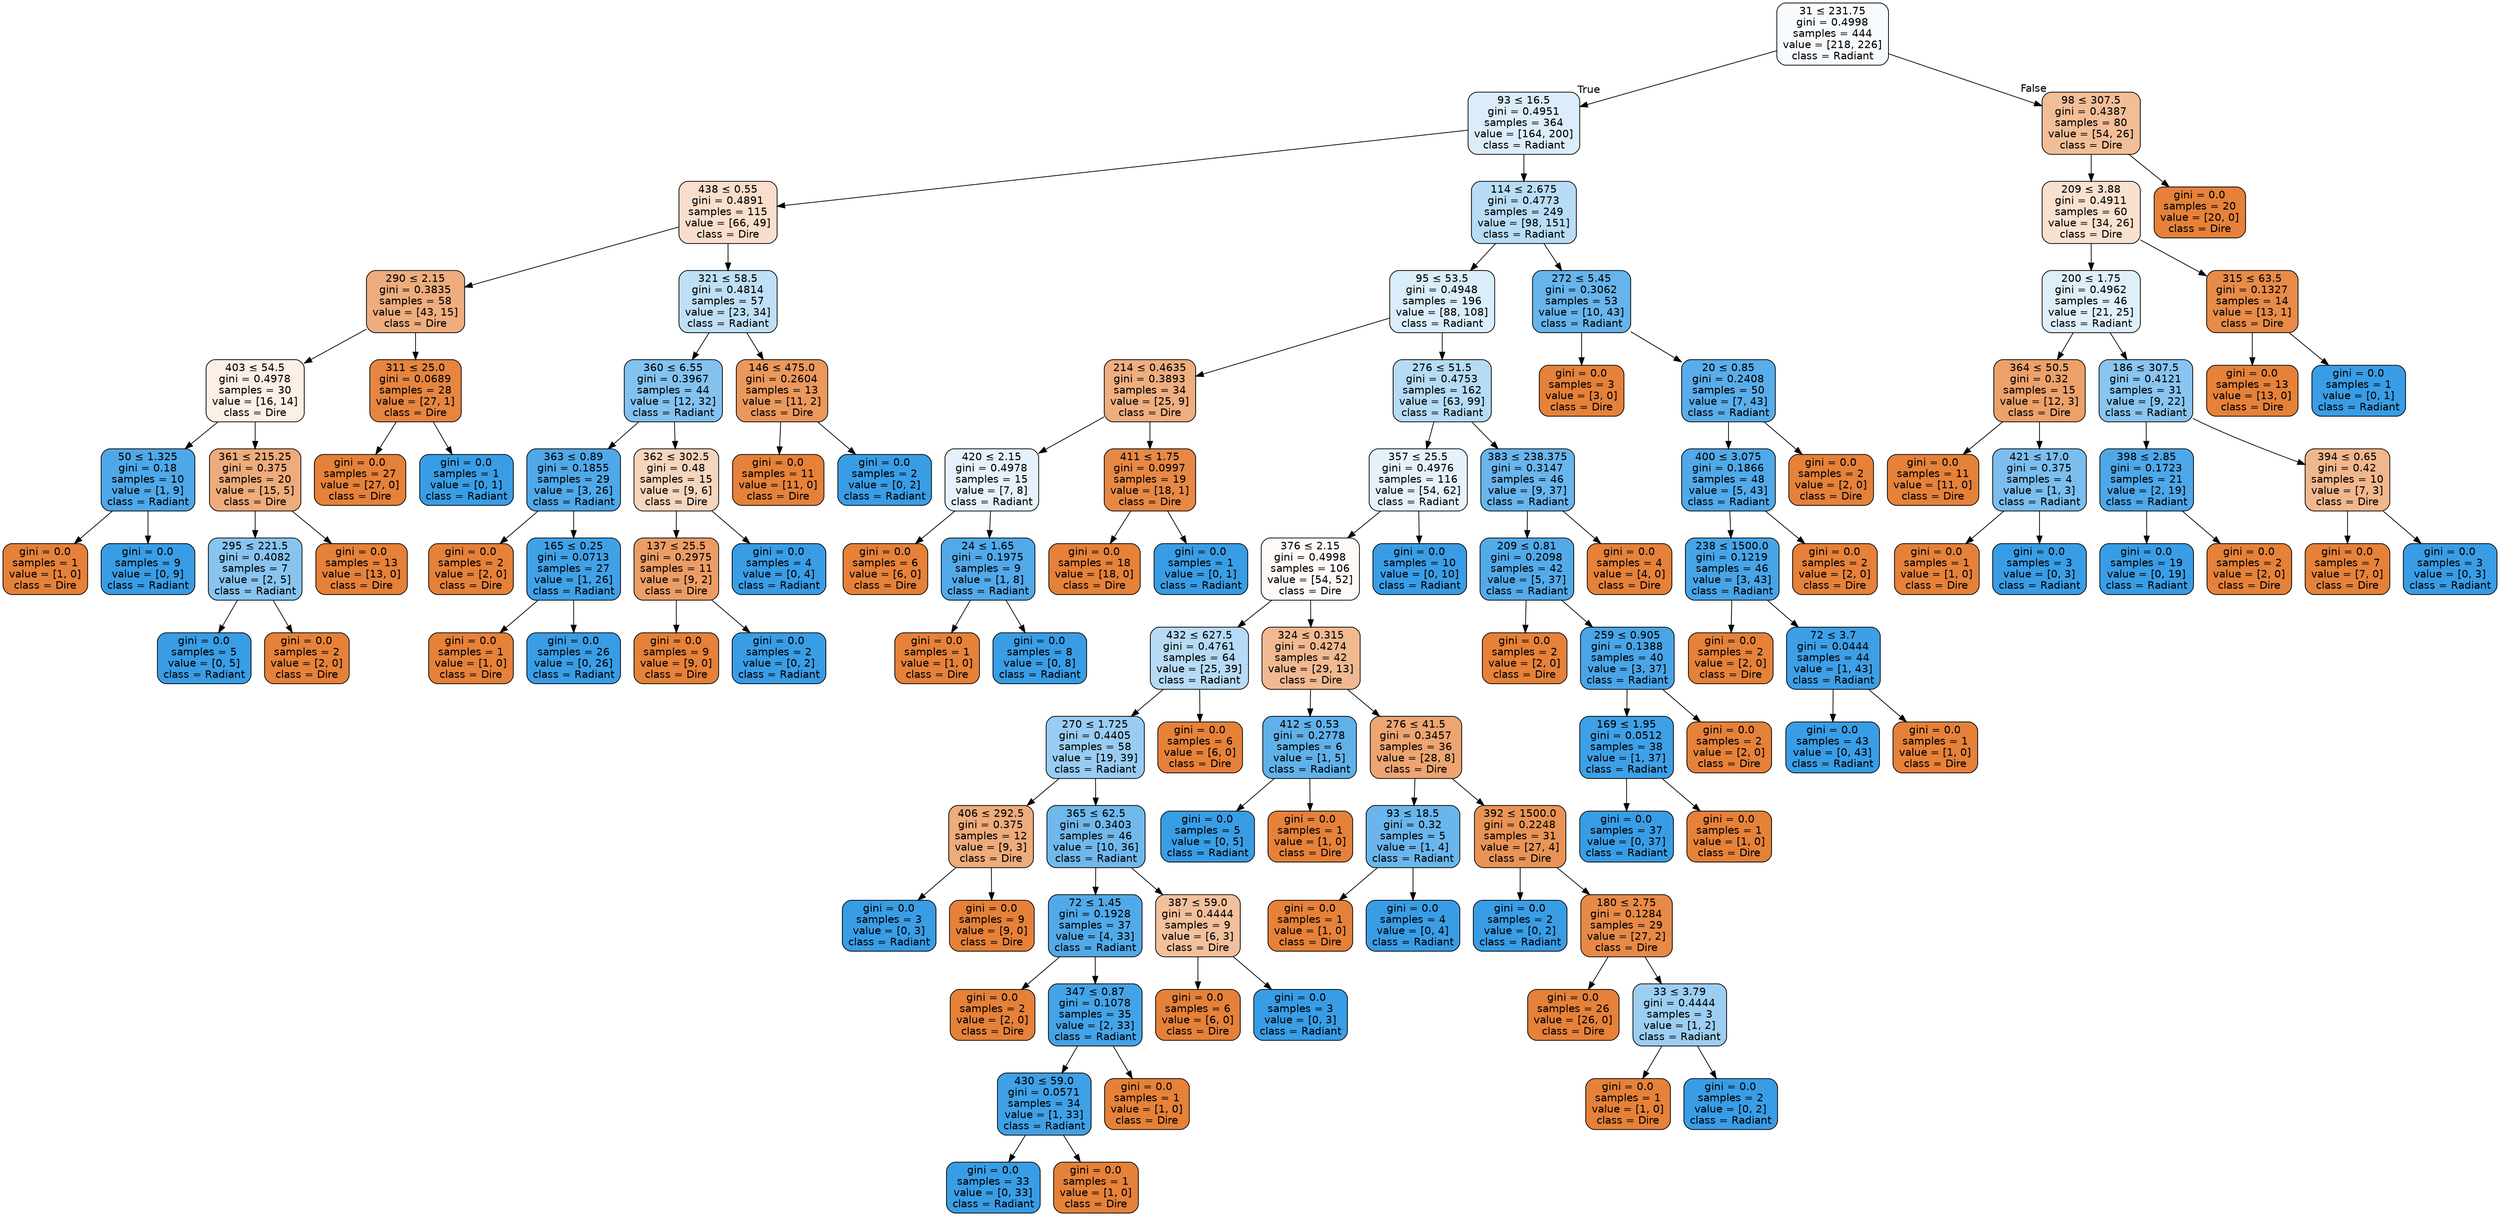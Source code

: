 digraph Tree {
node [shape=box, style="filled, rounded", color="black", fontname=helvetica] ;
edge [fontname=helvetica] ;
0 [label=<31 &le; 231.75<br/>gini = 0.4998<br/>samples = 444<br/>value = [218, 226]<br/>class = Radiant>, fillcolor="#399de509"] ;
1 [label=<93 &le; 16.5<br/>gini = 0.4951<br/>samples = 364<br/>value = [164, 200]<br/>class = Radiant>, fillcolor="#399de52e"] ;
0 -> 1 [labeldistance=2.5, labelangle=45, headlabel="True"] ;
2 [label=<438 &le; 0.55<br/>gini = 0.4891<br/>samples = 115<br/>value = [66, 49]<br/>class = Dire>, fillcolor="#e5813942"] ;
1 -> 2 ;
3 [label=<290 &le; 2.15<br/>gini = 0.3835<br/>samples = 58<br/>value = [43, 15]<br/>class = Dire>, fillcolor="#e58139a6"] ;
2 -> 3 ;
4 [label=<403 &le; 54.5<br/>gini = 0.4978<br/>samples = 30<br/>value = [16, 14]<br/>class = Dire>, fillcolor="#e5813920"] ;
3 -> 4 ;
5 [label=<50 &le; 1.325<br/>gini = 0.18<br/>samples = 10<br/>value = [1, 9]<br/>class = Radiant>, fillcolor="#399de5e3"] ;
4 -> 5 ;
6 [label=<gini = 0.0<br/>samples = 1<br/>value = [1, 0]<br/>class = Dire>, fillcolor="#e58139ff"] ;
5 -> 6 ;
7 [label=<gini = 0.0<br/>samples = 9<br/>value = [0, 9]<br/>class = Radiant>, fillcolor="#399de5ff"] ;
5 -> 7 ;
8 [label=<361 &le; 215.25<br/>gini = 0.375<br/>samples = 20<br/>value = [15, 5]<br/>class = Dire>, fillcolor="#e58139aa"] ;
4 -> 8 ;
9 [label=<295 &le; 221.5<br/>gini = 0.4082<br/>samples = 7<br/>value = [2, 5]<br/>class = Radiant>, fillcolor="#399de599"] ;
8 -> 9 ;
10 [label=<gini = 0.0<br/>samples = 5<br/>value = [0, 5]<br/>class = Radiant>, fillcolor="#399de5ff"] ;
9 -> 10 ;
11 [label=<gini = 0.0<br/>samples = 2<br/>value = [2, 0]<br/>class = Dire>, fillcolor="#e58139ff"] ;
9 -> 11 ;
12 [label=<gini = 0.0<br/>samples = 13<br/>value = [13, 0]<br/>class = Dire>, fillcolor="#e58139ff"] ;
8 -> 12 ;
13 [label=<311 &le; 25.0<br/>gini = 0.0689<br/>samples = 28<br/>value = [27, 1]<br/>class = Dire>, fillcolor="#e58139f6"] ;
3 -> 13 ;
14 [label=<gini = 0.0<br/>samples = 27<br/>value = [27, 0]<br/>class = Dire>, fillcolor="#e58139ff"] ;
13 -> 14 ;
15 [label=<gini = 0.0<br/>samples = 1<br/>value = [0, 1]<br/>class = Radiant>, fillcolor="#399de5ff"] ;
13 -> 15 ;
16 [label=<321 &le; 58.5<br/>gini = 0.4814<br/>samples = 57<br/>value = [23, 34]<br/>class = Radiant>, fillcolor="#399de552"] ;
2 -> 16 ;
17 [label=<360 &le; 6.55<br/>gini = 0.3967<br/>samples = 44<br/>value = [12, 32]<br/>class = Radiant>, fillcolor="#399de59f"] ;
16 -> 17 ;
18 [label=<363 &le; 0.89<br/>gini = 0.1855<br/>samples = 29<br/>value = [3, 26]<br/>class = Radiant>, fillcolor="#399de5e2"] ;
17 -> 18 ;
19 [label=<gini = 0.0<br/>samples = 2<br/>value = [2, 0]<br/>class = Dire>, fillcolor="#e58139ff"] ;
18 -> 19 ;
20 [label=<165 &le; 0.25<br/>gini = 0.0713<br/>samples = 27<br/>value = [1, 26]<br/>class = Radiant>, fillcolor="#399de5f5"] ;
18 -> 20 ;
21 [label=<gini = 0.0<br/>samples = 1<br/>value = [1, 0]<br/>class = Dire>, fillcolor="#e58139ff"] ;
20 -> 21 ;
22 [label=<gini = 0.0<br/>samples = 26<br/>value = [0, 26]<br/>class = Radiant>, fillcolor="#399de5ff"] ;
20 -> 22 ;
23 [label=<362 &le; 302.5<br/>gini = 0.48<br/>samples = 15<br/>value = [9, 6]<br/>class = Dire>, fillcolor="#e5813955"] ;
17 -> 23 ;
24 [label=<137 &le; 25.5<br/>gini = 0.2975<br/>samples = 11<br/>value = [9, 2]<br/>class = Dire>, fillcolor="#e58139c6"] ;
23 -> 24 ;
25 [label=<gini = 0.0<br/>samples = 9<br/>value = [9, 0]<br/>class = Dire>, fillcolor="#e58139ff"] ;
24 -> 25 ;
26 [label=<gini = 0.0<br/>samples = 2<br/>value = [0, 2]<br/>class = Radiant>, fillcolor="#399de5ff"] ;
24 -> 26 ;
27 [label=<gini = 0.0<br/>samples = 4<br/>value = [0, 4]<br/>class = Radiant>, fillcolor="#399de5ff"] ;
23 -> 27 ;
28 [label=<146 &le; 475.0<br/>gini = 0.2604<br/>samples = 13<br/>value = [11, 2]<br/>class = Dire>, fillcolor="#e58139d1"] ;
16 -> 28 ;
29 [label=<gini = 0.0<br/>samples = 11<br/>value = [11, 0]<br/>class = Dire>, fillcolor="#e58139ff"] ;
28 -> 29 ;
30 [label=<gini = 0.0<br/>samples = 2<br/>value = [0, 2]<br/>class = Radiant>, fillcolor="#399de5ff"] ;
28 -> 30 ;
31 [label=<114 &le; 2.675<br/>gini = 0.4773<br/>samples = 249<br/>value = [98, 151]<br/>class = Radiant>, fillcolor="#399de55a"] ;
1 -> 31 ;
32 [label=<95 &le; 53.5<br/>gini = 0.4948<br/>samples = 196<br/>value = [88, 108]<br/>class = Radiant>, fillcolor="#399de52f"] ;
31 -> 32 ;
33 [label=<214 &le; 0.4635<br/>gini = 0.3893<br/>samples = 34<br/>value = [25, 9]<br/>class = Dire>, fillcolor="#e58139a3"] ;
32 -> 33 ;
34 [label=<420 &le; 2.15<br/>gini = 0.4978<br/>samples = 15<br/>value = [7, 8]<br/>class = Radiant>, fillcolor="#399de520"] ;
33 -> 34 ;
35 [label=<gini = 0.0<br/>samples = 6<br/>value = [6, 0]<br/>class = Dire>, fillcolor="#e58139ff"] ;
34 -> 35 ;
36 [label=<24 &le; 1.65<br/>gini = 0.1975<br/>samples = 9<br/>value = [1, 8]<br/>class = Radiant>, fillcolor="#399de5df"] ;
34 -> 36 ;
37 [label=<gini = 0.0<br/>samples = 1<br/>value = [1, 0]<br/>class = Dire>, fillcolor="#e58139ff"] ;
36 -> 37 ;
38 [label=<gini = 0.0<br/>samples = 8<br/>value = [0, 8]<br/>class = Radiant>, fillcolor="#399de5ff"] ;
36 -> 38 ;
39 [label=<411 &le; 1.75<br/>gini = 0.0997<br/>samples = 19<br/>value = [18, 1]<br/>class = Dire>, fillcolor="#e58139f1"] ;
33 -> 39 ;
40 [label=<gini = 0.0<br/>samples = 18<br/>value = [18, 0]<br/>class = Dire>, fillcolor="#e58139ff"] ;
39 -> 40 ;
41 [label=<gini = 0.0<br/>samples = 1<br/>value = [0, 1]<br/>class = Radiant>, fillcolor="#399de5ff"] ;
39 -> 41 ;
42 [label=<276 &le; 51.5<br/>gini = 0.4753<br/>samples = 162<br/>value = [63, 99]<br/>class = Radiant>, fillcolor="#399de55d"] ;
32 -> 42 ;
43 [label=<357 &le; 25.5<br/>gini = 0.4976<br/>samples = 116<br/>value = [54, 62]<br/>class = Radiant>, fillcolor="#399de521"] ;
42 -> 43 ;
44 [label=<376 &le; 2.15<br/>gini = 0.4998<br/>samples = 106<br/>value = [54, 52]<br/>class = Dire>, fillcolor="#e5813909"] ;
43 -> 44 ;
45 [label=<432 &le; 627.5<br/>gini = 0.4761<br/>samples = 64<br/>value = [25, 39]<br/>class = Radiant>, fillcolor="#399de55c"] ;
44 -> 45 ;
46 [label=<270 &le; 1.725<br/>gini = 0.4405<br/>samples = 58<br/>value = [19, 39]<br/>class = Radiant>, fillcolor="#399de583"] ;
45 -> 46 ;
47 [label=<406 &le; 292.5<br/>gini = 0.375<br/>samples = 12<br/>value = [9, 3]<br/>class = Dire>, fillcolor="#e58139aa"] ;
46 -> 47 ;
48 [label=<gini = 0.0<br/>samples = 3<br/>value = [0, 3]<br/>class = Radiant>, fillcolor="#399de5ff"] ;
47 -> 48 ;
49 [label=<gini = 0.0<br/>samples = 9<br/>value = [9, 0]<br/>class = Dire>, fillcolor="#e58139ff"] ;
47 -> 49 ;
50 [label=<365 &le; 62.5<br/>gini = 0.3403<br/>samples = 46<br/>value = [10, 36]<br/>class = Radiant>, fillcolor="#399de5b8"] ;
46 -> 50 ;
51 [label=<72 &le; 1.45<br/>gini = 0.1928<br/>samples = 37<br/>value = [4, 33]<br/>class = Radiant>, fillcolor="#399de5e0"] ;
50 -> 51 ;
52 [label=<gini = 0.0<br/>samples = 2<br/>value = [2, 0]<br/>class = Dire>, fillcolor="#e58139ff"] ;
51 -> 52 ;
53 [label=<347 &le; 0.87<br/>gini = 0.1078<br/>samples = 35<br/>value = [2, 33]<br/>class = Radiant>, fillcolor="#399de5f0"] ;
51 -> 53 ;
54 [label=<430 &le; 59.0<br/>gini = 0.0571<br/>samples = 34<br/>value = [1, 33]<br/>class = Radiant>, fillcolor="#399de5f7"] ;
53 -> 54 ;
55 [label=<gini = 0.0<br/>samples = 33<br/>value = [0, 33]<br/>class = Radiant>, fillcolor="#399de5ff"] ;
54 -> 55 ;
56 [label=<gini = 0.0<br/>samples = 1<br/>value = [1, 0]<br/>class = Dire>, fillcolor="#e58139ff"] ;
54 -> 56 ;
57 [label=<gini = 0.0<br/>samples = 1<br/>value = [1, 0]<br/>class = Dire>, fillcolor="#e58139ff"] ;
53 -> 57 ;
58 [label=<387 &le; 59.0<br/>gini = 0.4444<br/>samples = 9<br/>value = [6, 3]<br/>class = Dire>, fillcolor="#e581397f"] ;
50 -> 58 ;
59 [label=<gini = 0.0<br/>samples = 6<br/>value = [6, 0]<br/>class = Dire>, fillcolor="#e58139ff"] ;
58 -> 59 ;
60 [label=<gini = 0.0<br/>samples = 3<br/>value = [0, 3]<br/>class = Radiant>, fillcolor="#399de5ff"] ;
58 -> 60 ;
61 [label=<gini = 0.0<br/>samples = 6<br/>value = [6, 0]<br/>class = Dire>, fillcolor="#e58139ff"] ;
45 -> 61 ;
62 [label=<324 &le; 0.315<br/>gini = 0.4274<br/>samples = 42<br/>value = [29, 13]<br/>class = Dire>, fillcolor="#e581398d"] ;
44 -> 62 ;
63 [label=<412 &le; 0.53<br/>gini = 0.2778<br/>samples = 6<br/>value = [1, 5]<br/>class = Radiant>, fillcolor="#399de5cc"] ;
62 -> 63 ;
64 [label=<gini = 0.0<br/>samples = 5<br/>value = [0, 5]<br/>class = Radiant>, fillcolor="#399de5ff"] ;
63 -> 64 ;
65 [label=<gini = 0.0<br/>samples = 1<br/>value = [1, 0]<br/>class = Dire>, fillcolor="#e58139ff"] ;
63 -> 65 ;
66 [label=<276 &le; 41.5<br/>gini = 0.3457<br/>samples = 36<br/>value = [28, 8]<br/>class = Dire>, fillcolor="#e58139b6"] ;
62 -> 66 ;
67 [label=<93 &le; 18.5<br/>gini = 0.32<br/>samples = 5<br/>value = [1, 4]<br/>class = Radiant>, fillcolor="#399de5bf"] ;
66 -> 67 ;
68 [label=<gini = 0.0<br/>samples = 1<br/>value = [1, 0]<br/>class = Dire>, fillcolor="#e58139ff"] ;
67 -> 68 ;
69 [label=<gini = 0.0<br/>samples = 4<br/>value = [0, 4]<br/>class = Radiant>, fillcolor="#399de5ff"] ;
67 -> 69 ;
70 [label=<392 &le; 1500.0<br/>gini = 0.2248<br/>samples = 31<br/>value = [27, 4]<br/>class = Dire>, fillcolor="#e58139d9"] ;
66 -> 70 ;
71 [label=<gini = 0.0<br/>samples = 2<br/>value = [0, 2]<br/>class = Radiant>, fillcolor="#399de5ff"] ;
70 -> 71 ;
72 [label=<180 &le; 2.75<br/>gini = 0.1284<br/>samples = 29<br/>value = [27, 2]<br/>class = Dire>, fillcolor="#e58139ec"] ;
70 -> 72 ;
73 [label=<gini = 0.0<br/>samples = 26<br/>value = [26, 0]<br/>class = Dire>, fillcolor="#e58139ff"] ;
72 -> 73 ;
74 [label=<33 &le; 3.79<br/>gini = 0.4444<br/>samples = 3<br/>value = [1, 2]<br/>class = Radiant>, fillcolor="#399de57f"] ;
72 -> 74 ;
75 [label=<gini = 0.0<br/>samples = 1<br/>value = [1, 0]<br/>class = Dire>, fillcolor="#e58139ff"] ;
74 -> 75 ;
76 [label=<gini = 0.0<br/>samples = 2<br/>value = [0, 2]<br/>class = Radiant>, fillcolor="#399de5ff"] ;
74 -> 76 ;
77 [label=<gini = 0.0<br/>samples = 10<br/>value = [0, 10]<br/>class = Radiant>, fillcolor="#399de5ff"] ;
43 -> 77 ;
78 [label=<383 &le; 238.375<br/>gini = 0.3147<br/>samples = 46<br/>value = [9, 37]<br/>class = Radiant>, fillcolor="#399de5c1"] ;
42 -> 78 ;
79 [label=<209 &le; 0.81<br/>gini = 0.2098<br/>samples = 42<br/>value = [5, 37]<br/>class = Radiant>, fillcolor="#399de5dd"] ;
78 -> 79 ;
80 [label=<gini = 0.0<br/>samples = 2<br/>value = [2, 0]<br/>class = Dire>, fillcolor="#e58139ff"] ;
79 -> 80 ;
81 [label=<259 &le; 0.905<br/>gini = 0.1388<br/>samples = 40<br/>value = [3, 37]<br/>class = Radiant>, fillcolor="#399de5ea"] ;
79 -> 81 ;
82 [label=<169 &le; 1.95<br/>gini = 0.0512<br/>samples = 38<br/>value = [1, 37]<br/>class = Radiant>, fillcolor="#399de5f8"] ;
81 -> 82 ;
83 [label=<gini = 0.0<br/>samples = 37<br/>value = [0, 37]<br/>class = Radiant>, fillcolor="#399de5ff"] ;
82 -> 83 ;
84 [label=<gini = 0.0<br/>samples = 1<br/>value = [1, 0]<br/>class = Dire>, fillcolor="#e58139ff"] ;
82 -> 84 ;
85 [label=<gini = 0.0<br/>samples = 2<br/>value = [2, 0]<br/>class = Dire>, fillcolor="#e58139ff"] ;
81 -> 85 ;
86 [label=<gini = 0.0<br/>samples = 4<br/>value = [4, 0]<br/>class = Dire>, fillcolor="#e58139ff"] ;
78 -> 86 ;
87 [label=<272 &le; 5.45<br/>gini = 0.3062<br/>samples = 53<br/>value = [10, 43]<br/>class = Radiant>, fillcolor="#399de5c4"] ;
31 -> 87 ;
88 [label=<gini = 0.0<br/>samples = 3<br/>value = [3, 0]<br/>class = Dire>, fillcolor="#e58139ff"] ;
87 -> 88 ;
89 [label=<20 &le; 0.85<br/>gini = 0.2408<br/>samples = 50<br/>value = [7, 43]<br/>class = Radiant>, fillcolor="#399de5d5"] ;
87 -> 89 ;
90 [label=<400 &le; 3.075<br/>gini = 0.1866<br/>samples = 48<br/>value = [5, 43]<br/>class = Radiant>, fillcolor="#399de5e1"] ;
89 -> 90 ;
91 [label=<238 &le; 1500.0<br/>gini = 0.1219<br/>samples = 46<br/>value = [3, 43]<br/>class = Radiant>, fillcolor="#399de5ed"] ;
90 -> 91 ;
92 [label=<gini = 0.0<br/>samples = 2<br/>value = [2, 0]<br/>class = Dire>, fillcolor="#e58139ff"] ;
91 -> 92 ;
93 [label=<72 &le; 3.7<br/>gini = 0.0444<br/>samples = 44<br/>value = [1, 43]<br/>class = Radiant>, fillcolor="#399de5f9"] ;
91 -> 93 ;
94 [label=<gini = 0.0<br/>samples = 43<br/>value = [0, 43]<br/>class = Radiant>, fillcolor="#399de5ff"] ;
93 -> 94 ;
95 [label=<gini = 0.0<br/>samples = 1<br/>value = [1, 0]<br/>class = Dire>, fillcolor="#e58139ff"] ;
93 -> 95 ;
96 [label=<gini = 0.0<br/>samples = 2<br/>value = [2, 0]<br/>class = Dire>, fillcolor="#e58139ff"] ;
90 -> 96 ;
97 [label=<gini = 0.0<br/>samples = 2<br/>value = [2, 0]<br/>class = Dire>, fillcolor="#e58139ff"] ;
89 -> 97 ;
98 [label=<98 &le; 307.5<br/>gini = 0.4387<br/>samples = 80<br/>value = [54, 26]<br/>class = Dire>, fillcolor="#e5813984"] ;
0 -> 98 [labeldistance=2.5, labelangle=-45, headlabel="False"] ;
99 [label=<209 &le; 3.88<br/>gini = 0.4911<br/>samples = 60<br/>value = [34, 26]<br/>class = Dire>, fillcolor="#e581393c"] ;
98 -> 99 ;
100 [label=<200 &le; 1.75<br/>gini = 0.4962<br/>samples = 46<br/>value = [21, 25]<br/>class = Radiant>, fillcolor="#399de529"] ;
99 -> 100 ;
101 [label=<364 &le; 50.5<br/>gini = 0.32<br/>samples = 15<br/>value = [12, 3]<br/>class = Dire>, fillcolor="#e58139bf"] ;
100 -> 101 ;
102 [label=<gini = 0.0<br/>samples = 11<br/>value = [11, 0]<br/>class = Dire>, fillcolor="#e58139ff"] ;
101 -> 102 ;
103 [label=<421 &le; 17.0<br/>gini = 0.375<br/>samples = 4<br/>value = [1, 3]<br/>class = Radiant>, fillcolor="#399de5aa"] ;
101 -> 103 ;
104 [label=<gini = 0.0<br/>samples = 1<br/>value = [1, 0]<br/>class = Dire>, fillcolor="#e58139ff"] ;
103 -> 104 ;
105 [label=<gini = 0.0<br/>samples = 3<br/>value = [0, 3]<br/>class = Radiant>, fillcolor="#399de5ff"] ;
103 -> 105 ;
106 [label=<186 &le; 307.5<br/>gini = 0.4121<br/>samples = 31<br/>value = [9, 22]<br/>class = Radiant>, fillcolor="#399de597"] ;
100 -> 106 ;
107 [label=<398 &le; 2.85<br/>gini = 0.1723<br/>samples = 21<br/>value = [2, 19]<br/>class = Radiant>, fillcolor="#399de5e4"] ;
106 -> 107 ;
108 [label=<gini = 0.0<br/>samples = 19<br/>value = [0, 19]<br/>class = Radiant>, fillcolor="#399de5ff"] ;
107 -> 108 ;
109 [label=<gini = 0.0<br/>samples = 2<br/>value = [2, 0]<br/>class = Dire>, fillcolor="#e58139ff"] ;
107 -> 109 ;
110 [label=<394 &le; 0.65<br/>gini = 0.42<br/>samples = 10<br/>value = [7, 3]<br/>class = Dire>, fillcolor="#e5813992"] ;
106 -> 110 ;
111 [label=<gini = 0.0<br/>samples = 7<br/>value = [7, 0]<br/>class = Dire>, fillcolor="#e58139ff"] ;
110 -> 111 ;
112 [label=<gini = 0.0<br/>samples = 3<br/>value = [0, 3]<br/>class = Radiant>, fillcolor="#399de5ff"] ;
110 -> 112 ;
113 [label=<315 &le; 63.5<br/>gini = 0.1327<br/>samples = 14<br/>value = [13, 1]<br/>class = Dire>, fillcolor="#e58139eb"] ;
99 -> 113 ;
114 [label=<gini = 0.0<br/>samples = 13<br/>value = [13, 0]<br/>class = Dire>, fillcolor="#e58139ff"] ;
113 -> 114 ;
115 [label=<gini = 0.0<br/>samples = 1<br/>value = [0, 1]<br/>class = Radiant>, fillcolor="#399de5ff"] ;
113 -> 115 ;
116 [label=<gini = 0.0<br/>samples = 20<br/>value = [20, 0]<br/>class = Dire>, fillcolor="#e58139ff"] ;
98 -> 116 ;
}